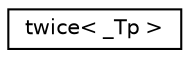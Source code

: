 digraph "Graphical Class Hierarchy"
{
  edge [fontname="Helvetica",fontsize="10",labelfontname="Helvetica",labelfontsize="10"];
  node [fontname="Helvetica",fontsize="10",shape=record];
  rankdir="LR";
  Node0 [label="twice\< _Tp \>",height=0.2,width=0.4,color="black", fillcolor="white", style="filled",URL="$structtwice.html"];
}
